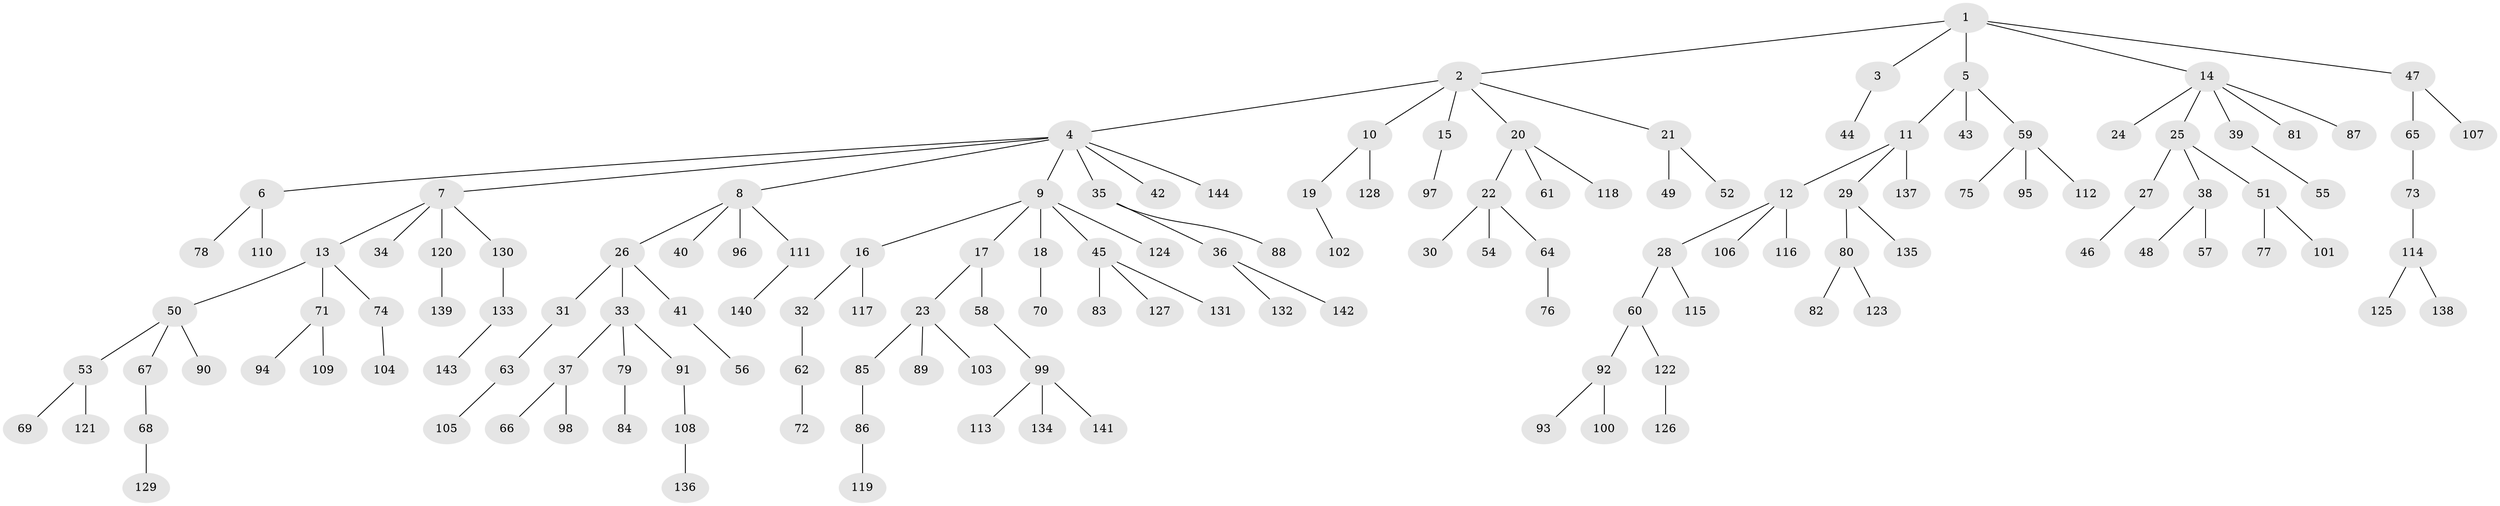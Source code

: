 // coarse degree distribution, {5: 0.04040404040404041, 8: 0.020202020202020204, 1: 0.5959595959595959, 11: 0.010101010101010102, 6: 0.020202020202020204, 2: 0.1919191919191919, 3: 0.08080808080808081, 4: 0.04040404040404041}
// Generated by graph-tools (version 1.1) at 2025/42/03/06/25 10:42:04]
// undirected, 144 vertices, 143 edges
graph export_dot {
graph [start="1"]
  node [color=gray90,style=filled];
  1;
  2;
  3;
  4;
  5;
  6;
  7;
  8;
  9;
  10;
  11;
  12;
  13;
  14;
  15;
  16;
  17;
  18;
  19;
  20;
  21;
  22;
  23;
  24;
  25;
  26;
  27;
  28;
  29;
  30;
  31;
  32;
  33;
  34;
  35;
  36;
  37;
  38;
  39;
  40;
  41;
  42;
  43;
  44;
  45;
  46;
  47;
  48;
  49;
  50;
  51;
  52;
  53;
  54;
  55;
  56;
  57;
  58;
  59;
  60;
  61;
  62;
  63;
  64;
  65;
  66;
  67;
  68;
  69;
  70;
  71;
  72;
  73;
  74;
  75;
  76;
  77;
  78;
  79;
  80;
  81;
  82;
  83;
  84;
  85;
  86;
  87;
  88;
  89;
  90;
  91;
  92;
  93;
  94;
  95;
  96;
  97;
  98;
  99;
  100;
  101;
  102;
  103;
  104;
  105;
  106;
  107;
  108;
  109;
  110;
  111;
  112;
  113;
  114;
  115;
  116;
  117;
  118;
  119;
  120;
  121;
  122;
  123;
  124;
  125;
  126;
  127;
  128;
  129;
  130;
  131;
  132;
  133;
  134;
  135;
  136;
  137;
  138;
  139;
  140;
  141;
  142;
  143;
  144;
  1 -- 2;
  1 -- 3;
  1 -- 5;
  1 -- 14;
  1 -- 47;
  2 -- 4;
  2 -- 10;
  2 -- 15;
  2 -- 20;
  2 -- 21;
  3 -- 44;
  4 -- 6;
  4 -- 7;
  4 -- 8;
  4 -- 9;
  4 -- 35;
  4 -- 42;
  4 -- 144;
  5 -- 11;
  5 -- 43;
  5 -- 59;
  6 -- 78;
  6 -- 110;
  7 -- 13;
  7 -- 34;
  7 -- 120;
  7 -- 130;
  8 -- 26;
  8 -- 40;
  8 -- 96;
  8 -- 111;
  9 -- 16;
  9 -- 17;
  9 -- 18;
  9 -- 45;
  9 -- 124;
  10 -- 19;
  10 -- 128;
  11 -- 12;
  11 -- 29;
  11 -- 137;
  12 -- 28;
  12 -- 106;
  12 -- 116;
  13 -- 50;
  13 -- 71;
  13 -- 74;
  14 -- 24;
  14 -- 25;
  14 -- 39;
  14 -- 81;
  14 -- 87;
  15 -- 97;
  16 -- 32;
  16 -- 117;
  17 -- 23;
  17 -- 58;
  18 -- 70;
  19 -- 102;
  20 -- 22;
  20 -- 61;
  20 -- 118;
  21 -- 49;
  21 -- 52;
  22 -- 30;
  22 -- 54;
  22 -- 64;
  23 -- 85;
  23 -- 89;
  23 -- 103;
  25 -- 27;
  25 -- 38;
  25 -- 51;
  26 -- 31;
  26 -- 33;
  26 -- 41;
  27 -- 46;
  28 -- 60;
  28 -- 115;
  29 -- 80;
  29 -- 135;
  31 -- 63;
  32 -- 62;
  33 -- 37;
  33 -- 79;
  33 -- 91;
  35 -- 36;
  35 -- 88;
  36 -- 132;
  36 -- 142;
  37 -- 66;
  37 -- 98;
  38 -- 48;
  38 -- 57;
  39 -- 55;
  41 -- 56;
  45 -- 83;
  45 -- 127;
  45 -- 131;
  47 -- 65;
  47 -- 107;
  50 -- 53;
  50 -- 67;
  50 -- 90;
  51 -- 77;
  51 -- 101;
  53 -- 69;
  53 -- 121;
  58 -- 99;
  59 -- 75;
  59 -- 95;
  59 -- 112;
  60 -- 92;
  60 -- 122;
  62 -- 72;
  63 -- 105;
  64 -- 76;
  65 -- 73;
  67 -- 68;
  68 -- 129;
  71 -- 94;
  71 -- 109;
  73 -- 114;
  74 -- 104;
  79 -- 84;
  80 -- 82;
  80 -- 123;
  85 -- 86;
  86 -- 119;
  91 -- 108;
  92 -- 93;
  92 -- 100;
  99 -- 113;
  99 -- 134;
  99 -- 141;
  108 -- 136;
  111 -- 140;
  114 -- 125;
  114 -- 138;
  120 -- 139;
  122 -- 126;
  130 -- 133;
  133 -- 143;
}
